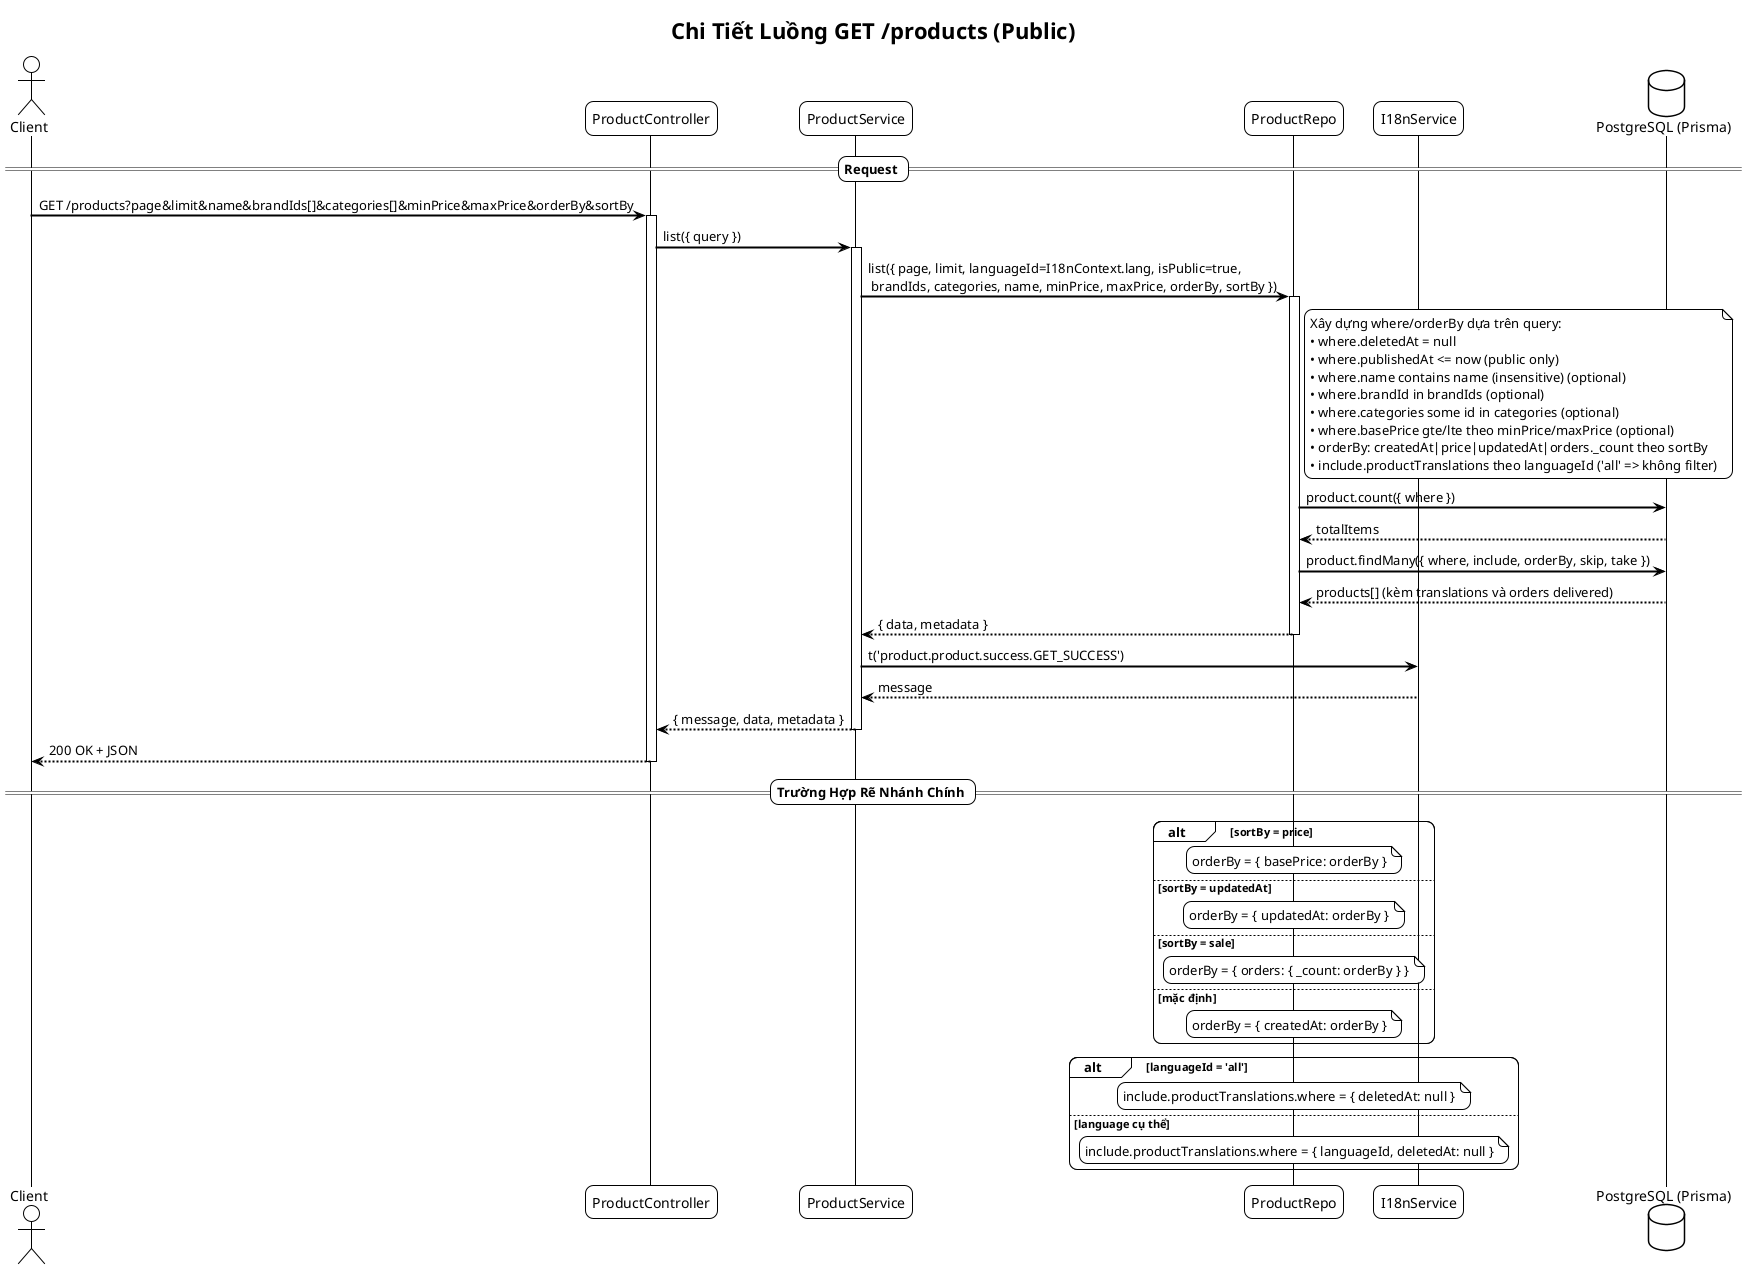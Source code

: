 @startuml Product Public List - Detail Sequence
!theme plain
skinparam backgroundColor #FFFFFF
skinparam sequenceArrowThickness 2
skinparam roundcorner 16

title Chi Tiết Luồng GET /products (Public)

actor "Client" as C
participant "ProductController" as PC
participant "ProductService" as PS
participant "ProductRepo" as PR
participant "I18nService" as IS
database "PostgreSQL (Prisma)" as DB

== Request ==
C -> PC: GET /products?page&limit&name&brandIds[]&categories[]&minPrice&maxPrice&orderBy&sortBy
activate PC

PC -> PS: list({ query })
activate PS

PS -> PR: list({ page, limit, languageId=I18nContext.lang, isPublic=true,\n brandIds, categories, name, minPrice, maxPrice, orderBy, sortBy })
activate PR

note right of PR
Xây dựng where/orderBy dựa trên query:
• where.deletedAt = null
• where.publishedAt <= now (public only)
• where.name contains name (insensitive) (optional)
• where.brandId in brandIds (optional)
• where.categories some id in categories (optional)
• where.basePrice gte/lte theo minPrice/maxPrice (optional)
• orderBy: createdAt|price|updatedAt|orders._count theo sortBy
• include.productTranslations theo languageId ('all' => không filter)
end note

PR -> DB: product.count({ where })
DB --> PR: totalItems
PR -> DB: product.findMany({ where, include, orderBy, skip, take })
DB --> PR: products[] (kèm translations và orders delivered)
PR --> PS: { data, metadata }
deactivate PR

PS -> IS: t('product.product.success.GET_SUCCESS')
IS --> PS: message
PS --> PC: { message, data, metadata }
deactivate PS

PC --> C: 200 OK + JSON
deactivate PC

== Trường Hợp Rẽ Nhánh Chính ==
alt sortBy = price
  note over PR: orderBy = { basePrice: orderBy }
else sortBy = updatedAt
  note over PR: orderBy = { updatedAt: orderBy }
else sortBy = sale
  note over PR: orderBy = { orders: { _count: orderBy } }
else mặc định
  note over PR: orderBy = { createdAt: orderBy }
end

alt languageId = 'all'
  note over PR: include.productTranslations.where = { deletedAt: null }
else language cụ thể
  note over PR: include.productTranslations.where = { languageId, deletedAt: null }
end

@enduml


